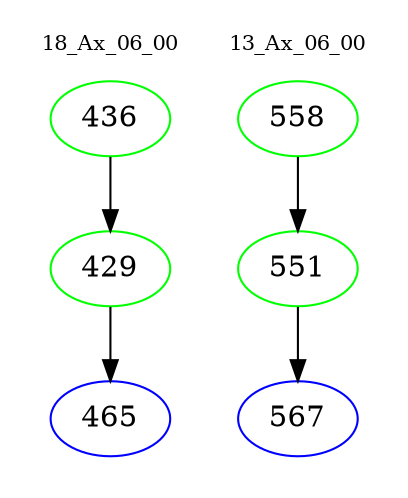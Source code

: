 digraph{
subgraph cluster_0 {
color = white
label = "18_Ax_06_00";
fontsize=10;
T0_436 [label="436", color="green"]
T0_436 -> T0_429 [color="black"]
T0_429 [label="429", color="green"]
T0_429 -> T0_465 [color="black"]
T0_465 [label="465", color="blue"]
}
subgraph cluster_1 {
color = white
label = "13_Ax_06_00";
fontsize=10;
T1_558 [label="558", color="green"]
T1_558 -> T1_551 [color="black"]
T1_551 [label="551", color="green"]
T1_551 -> T1_567 [color="black"]
T1_567 [label="567", color="blue"]
}
}
